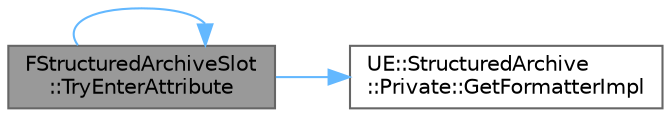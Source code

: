 digraph "FStructuredArchiveSlot::TryEnterAttribute"
{
 // INTERACTIVE_SVG=YES
 // LATEX_PDF_SIZE
  bgcolor="transparent";
  edge [fontname=Helvetica,fontsize=10,labelfontname=Helvetica,labelfontsize=10];
  node [fontname=Helvetica,fontsize=10,shape=box,height=0.2,width=0.4];
  rankdir="LR";
  Node1 [id="Node000001",label="FStructuredArchiveSlot\l::TryEnterAttribute",height=0.2,width=0.4,color="gray40", fillcolor="grey60", style="filled", fontcolor="black",tooltip=" "];
  Node1 -> Node2 [id="edge1_Node000001_Node000002",color="steelblue1",style="solid",tooltip=" "];
  Node2 [id="Node000002",label="UE::StructuredArchive\l::Private::GetFormatterImpl",height=0.2,width=0.4,color="grey40", fillcolor="white", style="filled",URL="$d2/df4/namespaceUE_1_1StructuredArchive_1_1Private.html#a7f386b4cb2052f3c63635084a29f916e",tooltip=" "];
  Node1 -> Node1 [id="edge2_Node000001_Node000001",color="steelblue1",style="solid",tooltip=" "];
}
